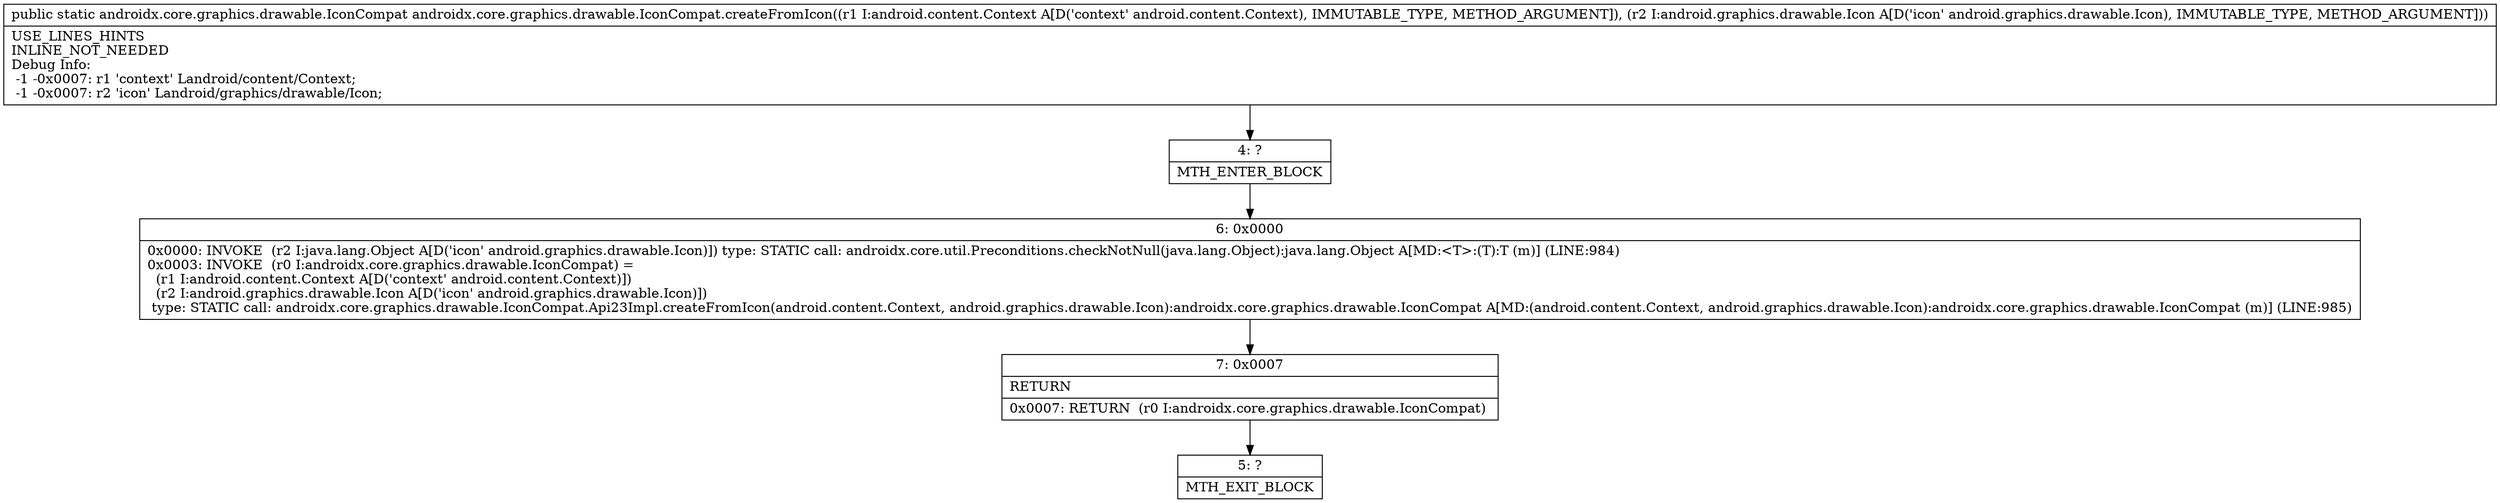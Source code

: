 digraph "CFG forandroidx.core.graphics.drawable.IconCompat.createFromIcon(Landroid\/content\/Context;Landroid\/graphics\/drawable\/Icon;)Landroidx\/core\/graphics\/drawable\/IconCompat;" {
Node_4 [shape=record,label="{4\:\ ?|MTH_ENTER_BLOCK\l}"];
Node_6 [shape=record,label="{6\:\ 0x0000|0x0000: INVOKE  (r2 I:java.lang.Object A[D('icon' android.graphics.drawable.Icon)]) type: STATIC call: androidx.core.util.Preconditions.checkNotNull(java.lang.Object):java.lang.Object A[MD:\<T\>:(T):T (m)] (LINE:984)\l0x0003: INVOKE  (r0 I:androidx.core.graphics.drawable.IconCompat) = \l  (r1 I:android.content.Context A[D('context' android.content.Context)])\l  (r2 I:android.graphics.drawable.Icon A[D('icon' android.graphics.drawable.Icon)])\l type: STATIC call: androidx.core.graphics.drawable.IconCompat.Api23Impl.createFromIcon(android.content.Context, android.graphics.drawable.Icon):androidx.core.graphics.drawable.IconCompat A[MD:(android.content.Context, android.graphics.drawable.Icon):androidx.core.graphics.drawable.IconCompat (m)] (LINE:985)\l}"];
Node_7 [shape=record,label="{7\:\ 0x0007|RETURN\l|0x0007: RETURN  (r0 I:androidx.core.graphics.drawable.IconCompat) \l}"];
Node_5 [shape=record,label="{5\:\ ?|MTH_EXIT_BLOCK\l}"];
MethodNode[shape=record,label="{public static androidx.core.graphics.drawable.IconCompat androidx.core.graphics.drawable.IconCompat.createFromIcon((r1 I:android.content.Context A[D('context' android.content.Context), IMMUTABLE_TYPE, METHOD_ARGUMENT]), (r2 I:android.graphics.drawable.Icon A[D('icon' android.graphics.drawable.Icon), IMMUTABLE_TYPE, METHOD_ARGUMENT]))  | USE_LINES_HINTS\lINLINE_NOT_NEEDED\lDebug Info:\l  \-1 \-0x0007: r1 'context' Landroid\/content\/Context;\l  \-1 \-0x0007: r2 'icon' Landroid\/graphics\/drawable\/Icon;\l}"];
MethodNode -> Node_4;Node_4 -> Node_6;
Node_6 -> Node_7;
Node_7 -> Node_5;
}

